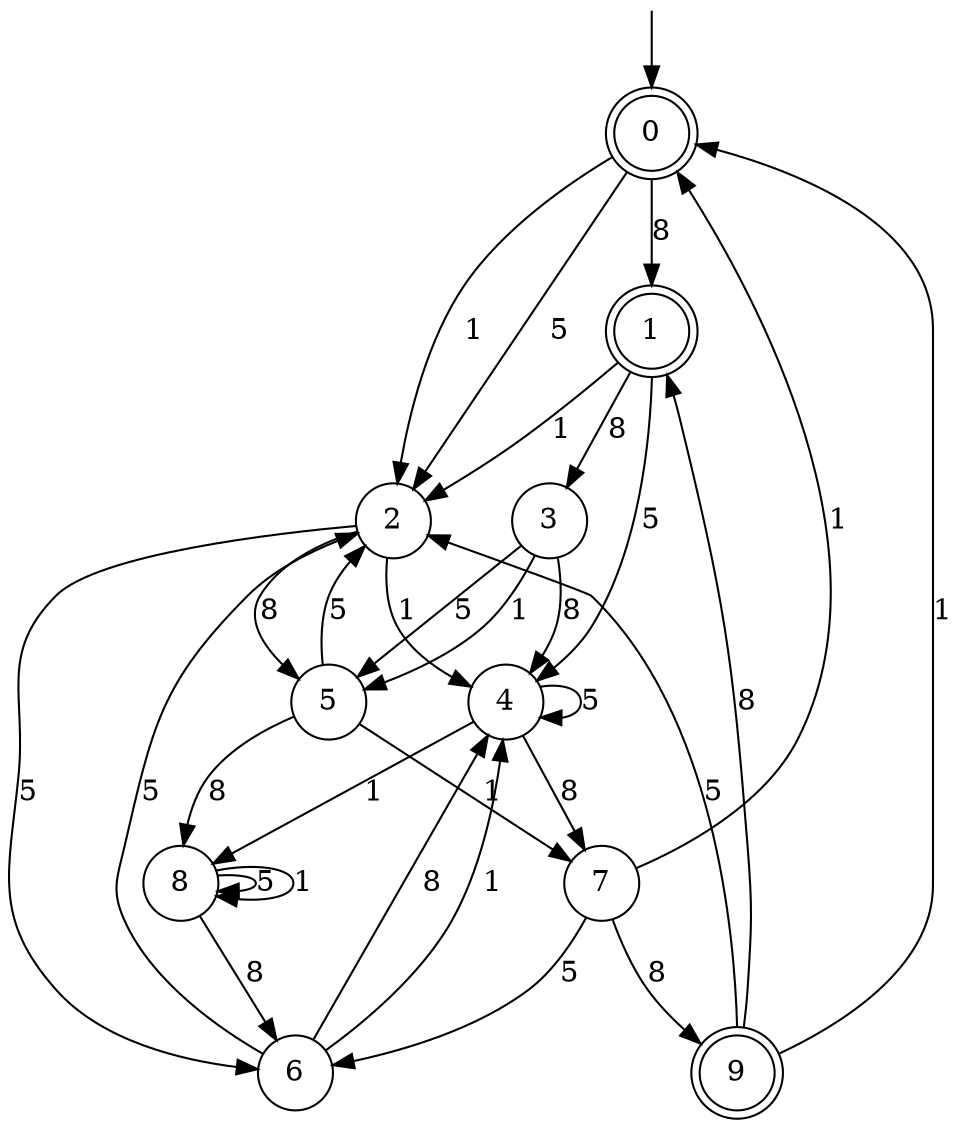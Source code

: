 digraph g {

	s0 [shape="doublecircle" label="0"];
	s1 [shape="doublecircle" label="1"];
	s2 [shape="circle" label="2"];
	s3 [shape="circle" label="3"];
	s4 [shape="circle" label="4"];
	s5 [shape="circle" label="5"];
	s6 [shape="circle" label="6"];
	s7 [shape="circle" label="7"];
	s8 [shape="circle" label="8"];
	s9 [shape="doublecircle" label="9"];
	s0 -> s1 [label="8"];
	s0 -> s2 [label="5"];
	s0 -> s2 [label="1"];
	s1 -> s3 [label="8"];
	s1 -> s4 [label="5"];
	s1 -> s2 [label="1"];
	s2 -> s5 [label="8"];
	s2 -> s6 [label="5"];
	s2 -> s4 [label="1"];
	s3 -> s4 [label="8"];
	s3 -> s5 [label="5"];
	s3 -> s5 [label="1"];
	s4 -> s7 [label="8"];
	s4 -> s4 [label="5"];
	s4 -> s8 [label="1"];
	s5 -> s8 [label="8"];
	s5 -> s2 [label="5"];
	s5 -> s7 [label="1"];
	s6 -> s4 [label="8"];
	s6 -> s2 [label="5"];
	s6 -> s4 [label="1"];
	s7 -> s9 [label="8"];
	s7 -> s6 [label="5"];
	s7 -> s0 [label="1"];
	s8 -> s6 [label="8"];
	s8 -> s8 [label="5"];
	s8 -> s8 [label="1"];
	s9 -> s1 [label="8"];
	s9 -> s2 [label="5"];
	s9 -> s0 [label="1"];

__start0 [label="" shape="none" width="0" height="0"];
__start0 -> s0;

}
